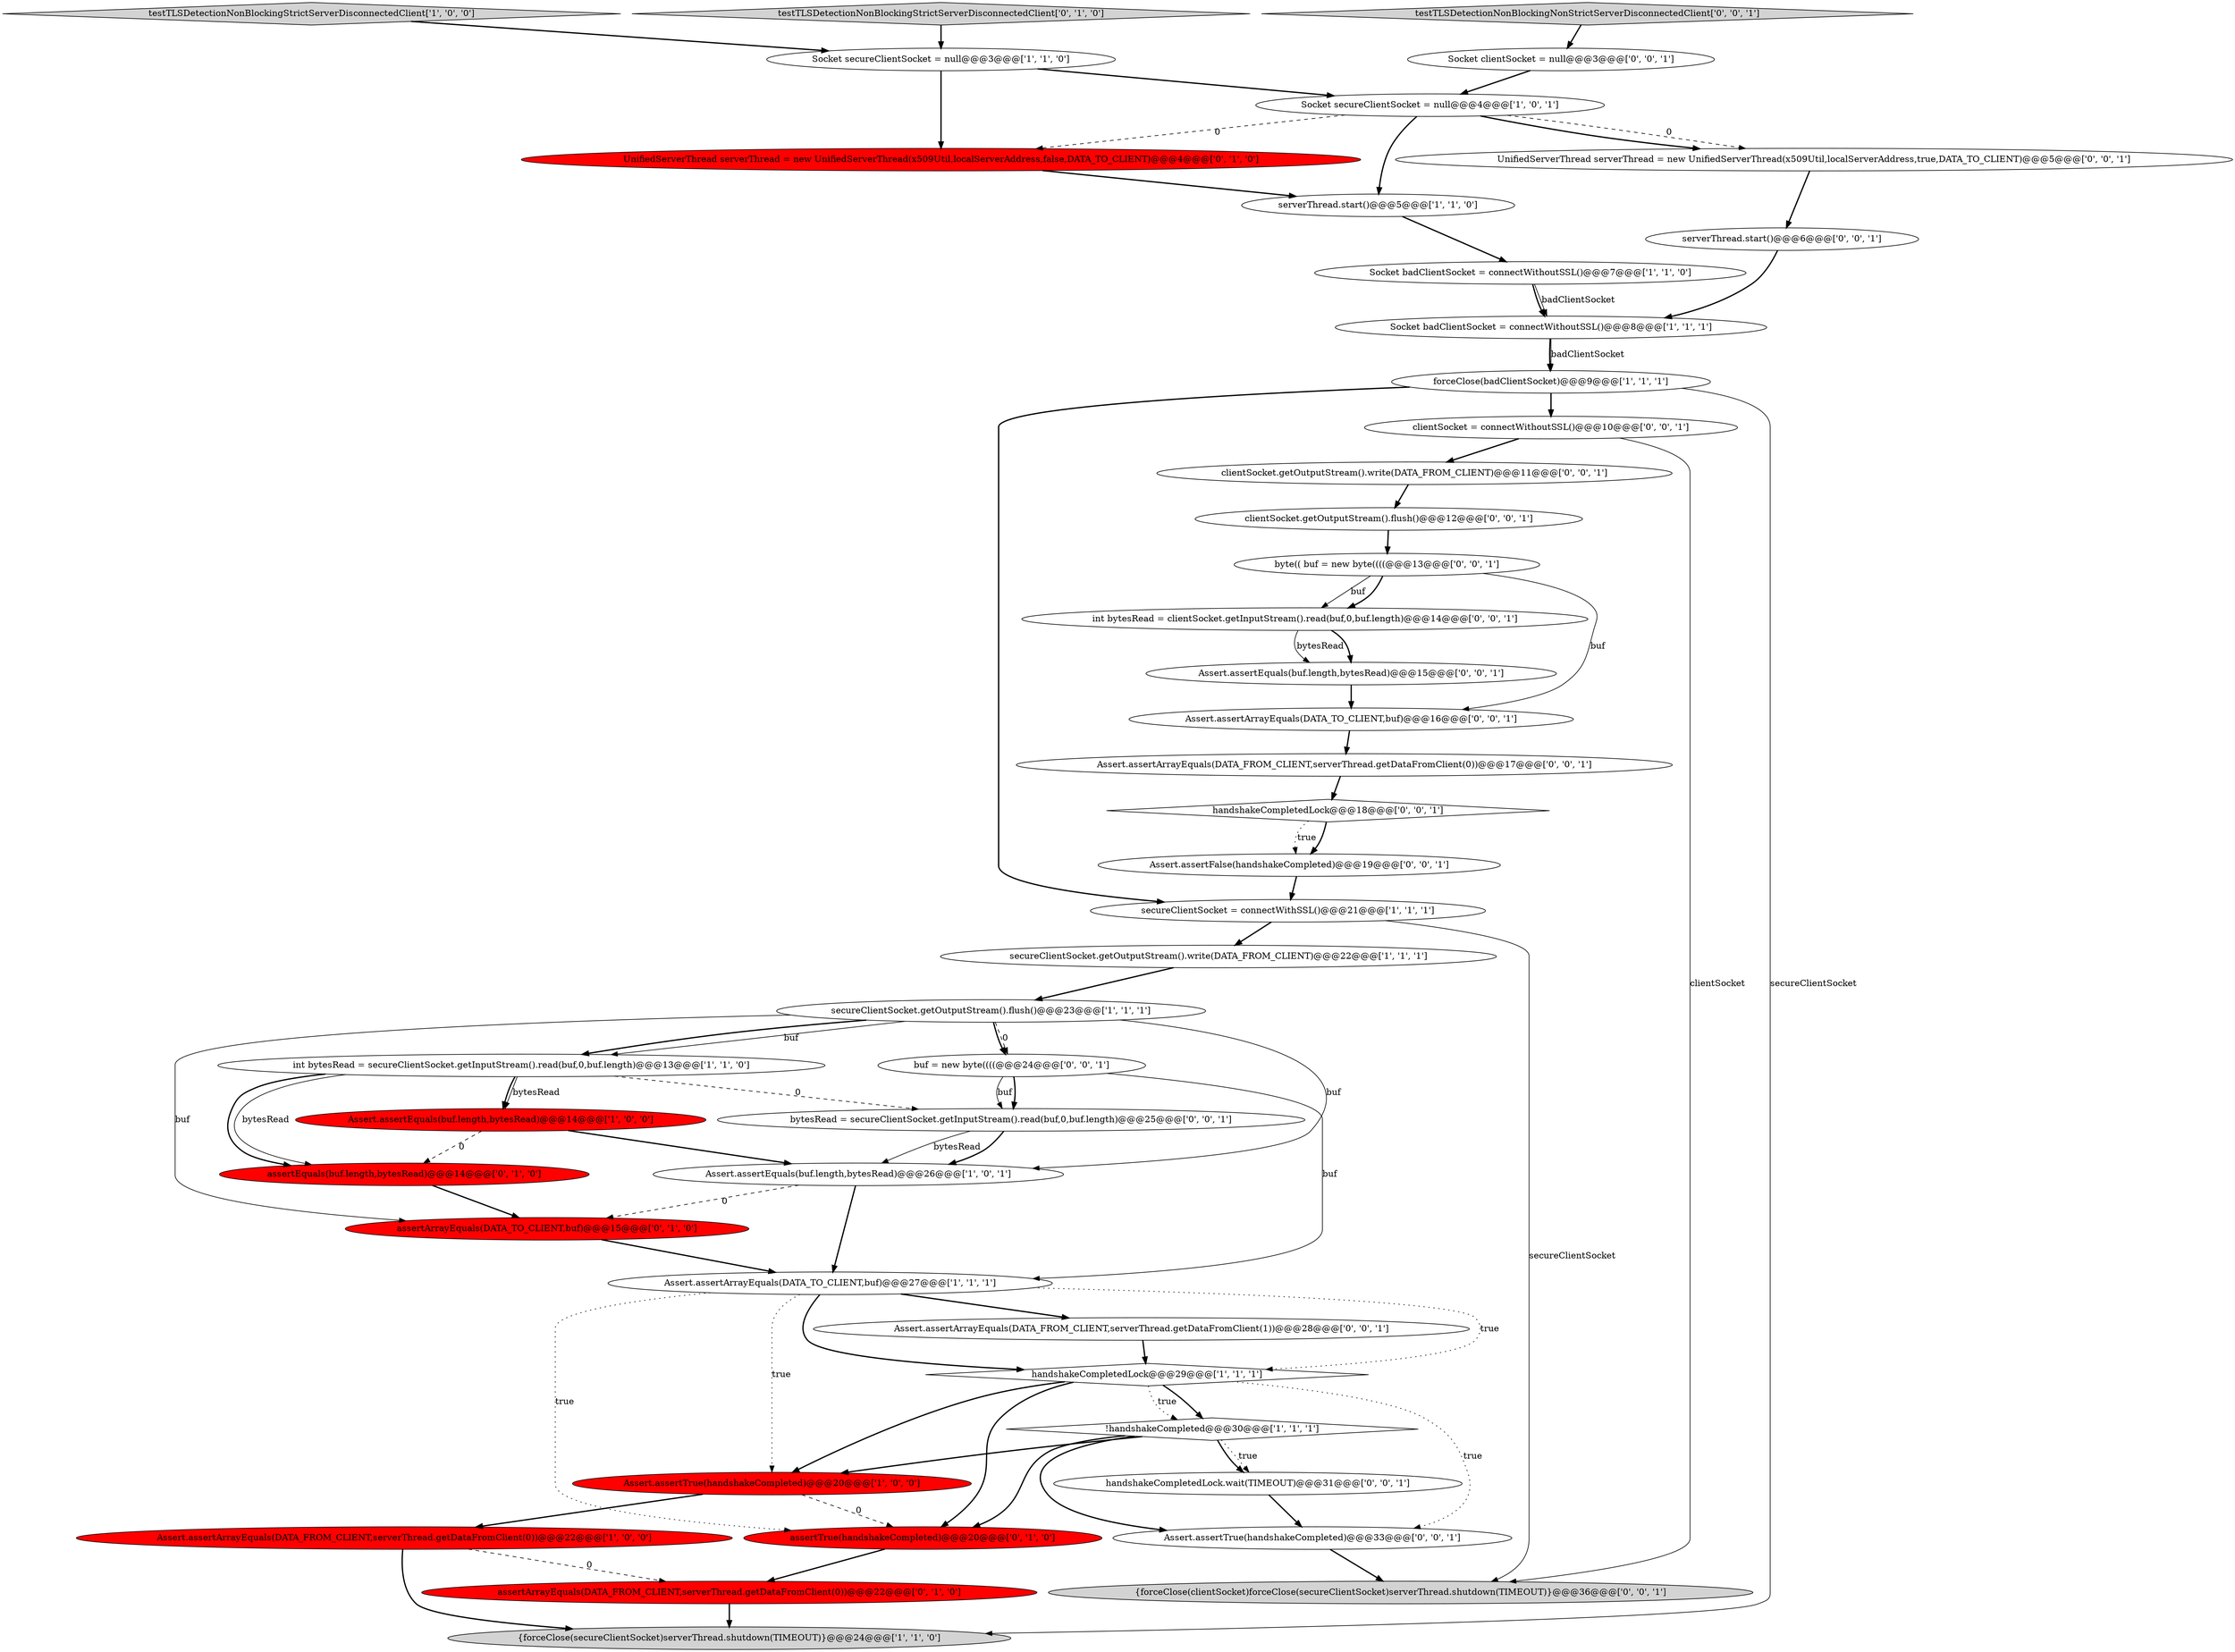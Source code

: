 digraph {
28 [style = filled, label = "bytesRead = secureClientSocket.getInputStream().read(buf,0,buf.length)@@@25@@@['0', '0', '1']", fillcolor = white, shape = ellipse image = "AAA0AAABBB3BBB"];
12 [style = filled, label = "Socket secureClientSocket = null@@@4@@@['1', '0', '1']", fillcolor = white, shape = ellipse image = "AAA0AAABBB1BBB"];
26 [style = filled, label = "Assert.assertArrayEquals(DATA_FROM_CLIENT,serverThread.getDataFromClient(1))@@@28@@@['0', '0', '1']", fillcolor = white, shape = ellipse image = "AAA0AAABBB3BBB"];
40 [style = filled, label = "int bytesRead = clientSocket.getInputStream().read(buf,0,buf.length)@@@14@@@['0', '0', '1']", fillcolor = white, shape = ellipse image = "AAA0AAABBB3BBB"];
21 [style = filled, label = "assertTrue(handshakeCompleted)@@@20@@@['0', '1', '0']", fillcolor = red, shape = ellipse image = "AAA1AAABBB2BBB"];
15 [style = filled, label = "secureClientSocket = connectWithSSL()@@@21@@@['1', '1', '1']", fillcolor = white, shape = ellipse image = "AAA0AAABBB1BBB"];
17 [style = filled, label = "Assert.assertArrayEquals(DATA_TO_CLIENT,buf)@@@27@@@['1', '1', '1']", fillcolor = white, shape = ellipse image = "AAA0AAABBB1BBB"];
31 [style = filled, label = "handshakeCompletedLock.wait(TIMEOUT)@@@31@@@['0', '0', '1']", fillcolor = white, shape = ellipse image = "AAA0AAABBB3BBB"];
19 [style = filled, label = "assertArrayEquals(DATA_FROM_CLIENT,serverThread.getDataFromClient(0))@@@22@@@['0', '1', '0']", fillcolor = red, shape = ellipse image = "AAA1AAABBB2BBB"];
5 [style = filled, label = "int bytesRead = secureClientSocket.getInputStream().read(buf,0,buf.length)@@@13@@@['1', '1', '0']", fillcolor = white, shape = ellipse image = "AAA0AAABBB1BBB"];
27 [style = filled, label = "Assert.assertArrayEquals(DATA_TO_CLIENT,buf)@@@16@@@['0', '0', '1']", fillcolor = white, shape = ellipse image = "AAA0AAABBB3BBB"];
24 [style = filled, label = "UnifiedServerThread serverThread = new UnifiedServerThread(x509Util,localServerAddress,false,DATA_TO_CLIENT)@@@4@@@['0', '1', '0']", fillcolor = red, shape = ellipse image = "AAA1AAABBB2BBB"];
4 [style = filled, label = "Assert.assertEquals(buf.length,bytesRead)@@@14@@@['1', '0', '0']", fillcolor = red, shape = ellipse image = "AAA1AAABBB1BBB"];
22 [style = filled, label = "assertArrayEquals(DATA_TO_CLIENT,buf)@@@15@@@['0', '1', '0']", fillcolor = red, shape = ellipse image = "AAA1AAABBB2BBB"];
2 [style = filled, label = "Assert.assertEquals(buf.length,bytesRead)@@@26@@@['1', '0', '1']", fillcolor = white, shape = ellipse image = "AAA0AAABBB1BBB"];
39 [style = filled, label = "{forceClose(clientSocket)forceClose(secureClientSocket)serverThread.shutdown(TIMEOUT)}@@@36@@@['0', '0', '1']", fillcolor = lightgray, shape = ellipse image = "AAA0AAABBB3BBB"];
43 [style = filled, label = "UnifiedServerThread serverThread = new UnifiedServerThread(x509Util,localServerAddress,true,DATA_TO_CLIENT)@@@5@@@['0', '0', '1']", fillcolor = white, shape = ellipse image = "AAA0AAABBB3BBB"];
13 [style = filled, label = "forceClose(badClientSocket)@@@9@@@['1', '1', '1']", fillcolor = white, shape = ellipse image = "AAA0AAABBB1BBB"];
8 [style = filled, label = "Socket badClientSocket = connectWithoutSSL()@@@7@@@['1', '1', '0']", fillcolor = white, shape = ellipse image = "AAA0AAABBB1BBB"];
44 [style = filled, label = "byte(( buf = new byte((((@@@13@@@['0', '0', '1']", fillcolor = white, shape = ellipse image = "AAA0AAABBB3BBB"];
11 [style = filled, label = "Socket badClientSocket = connectWithoutSSL()@@@8@@@['1', '1', '1']", fillcolor = white, shape = ellipse image = "AAA0AAABBB1BBB"];
20 [style = filled, label = "testTLSDetectionNonBlockingStrictServerDisconnectedClient['0', '1', '0']", fillcolor = lightgray, shape = diamond image = "AAA0AAABBB2BBB"];
23 [style = filled, label = "assertEquals(buf.length,bytesRead)@@@14@@@['0', '1', '0']", fillcolor = red, shape = ellipse image = "AAA1AAABBB2BBB"];
37 [style = filled, label = "handshakeCompletedLock@@@18@@@['0', '0', '1']", fillcolor = white, shape = diamond image = "AAA0AAABBB3BBB"];
9 [style = filled, label = "secureClientSocket.getOutputStream().write(DATA_FROM_CLIENT)@@@22@@@['1', '1', '1']", fillcolor = white, shape = ellipse image = "AAA0AAABBB1BBB"];
6 [style = filled, label = "serverThread.start()@@@5@@@['1', '1', '0']", fillcolor = white, shape = ellipse image = "AAA0AAABBB1BBB"];
25 [style = filled, label = "Assert.assertFalse(handshakeCompleted)@@@19@@@['0', '0', '1']", fillcolor = white, shape = ellipse image = "AAA0AAABBB3BBB"];
34 [style = filled, label = "Assert.assertEquals(buf.length,bytesRead)@@@15@@@['0', '0', '1']", fillcolor = white, shape = ellipse image = "AAA0AAABBB3BBB"];
32 [style = filled, label = "Socket clientSocket = null@@@3@@@['0', '0', '1']", fillcolor = white, shape = ellipse image = "AAA0AAABBB3BBB"];
18 [style = filled, label = "Socket secureClientSocket = null@@@3@@@['1', '1', '0']", fillcolor = white, shape = ellipse image = "AAA0AAABBB1BBB"];
41 [style = filled, label = "Assert.assertTrue(handshakeCompleted)@@@33@@@['0', '0', '1']", fillcolor = white, shape = ellipse image = "AAA0AAABBB3BBB"];
30 [style = filled, label = "buf = new byte((((@@@24@@@['0', '0', '1']", fillcolor = white, shape = ellipse image = "AAA0AAABBB3BBB"];
42 [style = filled, label = "serverThread.start()@@@6@@@['0', '0', '1']", fillcolor = white, shape = ellipse image = "AAA0AAABBB3BBB"];
29 [style = filled, label = "clientSocket.getOutputStream().write(DATA_FROM_CLIENT)@@@11@@@['0', '0', '1']", fillcolor = white, shape = ellipse image = "AAA0AAABBB3BBB"];
3 [style = filled, label = "!handshakeCompleted@@@30@@@['1', '1', '1']", fillcolor = white, shape = diamond image = "AAA0AAABBB1BBB"];
36 [style = filled, label = "clientSocket.getOutputStream().flush()@@@12@@@['0', '0', '1']", fillcolor = white, shape = ellipse image = "AAA0AAABBB3BBB"];
38 [style = filled, label = "Assert.assertArrayEquals(DATA_FROM_CLIENT,serverThread.getDataFromClient(0))@@@17@@@['0', '0', '1']", fillcolor = white, shape = ellipse image = "AAA0AAABBB3BBB"];
10 [style = filled, label = "testTLSDetectionNonBlockingStrictServerDisconnectedClient['1', '0', '0']", fillcolor = lightgray, shape = diamond image = "AAA0AAABBB1BBB"];
1 [style = filled, label = "Assert.assertTrue(handshakeCompleted)@@@20@@@['1', '0', '0']", fillcolor = red, shape = ellipse image = "AAA1AAABBB1BBB"];
33 [style = filled, label = "clientSocket = connectWithoutSSL()@@@10@@@['0', '0', '1']", fillcolor = white, shape = ellipse image = "AAA0AAABBB3BBB"];
14 [style = filled, label = "handshakeCompletedLock@@@29@@@['1', '1', '1']", fillcolor = white, shape = diamond image = "AAA0AAABBB1BBB"];
35 [style = filled, label = "testTLSDetectionNonBlockingNonStrictServerDisconnectedClient['0', '0', '1']", fillcolor = lightgray, shape = diamond image = "AAA0AAABBB3BBB"];
7 [style = filled, label = "{forceClose(secureClientSocket)serverThread.shutdown(TIMEOUT)}@@@24@@@['1', '1', '0']", fillcolor = lightgray, shape = ellipse image = "AAA0AAABBB1BBB"];
16 [style = filled, label = "Assert.assertArrayEquals(DATA_FROM_CLIENT,serverThread.getDataFromClient(0))@@@22@@@['1', '0', '0']", fillcolor = red, shape = ellipse image = "AAA1AAABBB1BBB"];
0 [style = filled, label = "secureClientSocket.getOutputStream().flush()@@@23@@@['1', '1', '1']", fillcolor = white, shape = ellipse image = "AAA0AAABBB1BBB"];
14->3 [style = bold, label=""];
0->30 [style = bold, label=""];
27->38 [style = bold, label=""];
32->12 [style = bold, label=""];
17->1 [style = dotted, label="true"];
16->7 [style = bold, label=""];
43->42 [style = bold, label=""];
28->2 [style = solid, label="bytesRead"];
17->14 [style = dotted, label="true"];
14->41 [style = dotted, label="true"];
12->43 [style = dashed, label="0"];
23->22 [style = bold, label=""];
30->28 [style = bold, label=""];
5->28 [style = dashed, label="0"];
17->14 [style = bold, label=""];
12->24 [style = dashed, label="0"];
11->13 [style = bold, label=""];
0->30 [style = dashed, label="0"];
14->3 [style = dotted, label="true"];
25->15 [style = bold, label=""];
40->34 [style = solid, label="bytesRead"];
8->11 [style = bold, label=""];
4->23 [style = dashed, label="0"];
2->22 [style = dashed, label="0"];
29->36 [style = bold, label=""];
5->23 [style = solid, label="bytesRead"];
21->19 [style = bold, label=""];
5->23 [style = bold, label=""];
36->44 [style = bold, label=""];
11->13 [style = solid, label="badClientSocket"];
0->22 [style = solid, label="buf"];
26->14 [style = bold, label=""];
18->12 [style = bold, label=""];
4->2 [style = bold, label=""];
40->34 [style = bold, label=""];
33->39 [style = solid, label="clientSocket"];
33->29 [style = bold, label=""];
20->18 [style = bold, label=""];
15->39 [style = solid, label="secureClientSocket"];
5->4 [style = solid, label="bytesRead"];
38->37 [style = bold, label=""];
15->9 [style = bold, label=""];
1->16 [style = bold, label=""];
31->41 [style = bold, label=""];
22->17 [style = bold, label=""];
13->15 [style = bold, label=""];
17->21 [style = dotted, label="true"];
14->21 [style = bold, label=""];
2->17 [style = bold, label=""];
10->18 [style = bold, label=""];
18->24 [style = bold, label=""];
3->1 [style = bold, label=""];
16->19 [style = dashed, label="0"];
37->25 [style = bold, label=""];
0->5 [style = solid, label="buf"];
35->32 [style = bold, label=""];
37->25 [style = dotted, label="true"];
44->40 [style = solid, label="buf"];
30->28 [style = solid, label="buf"];
42->11 [style = bold, label=""];
3->41 [style = bold, label=""];
5->4 [style = bold, label=""];
8->11 [style = solid, label="badClientSocket"];
3->21 [style = bold, label=""];
12->43 [style = bold, label=""];
0->5 [style = bold, label=""];
30->17 [style = solid, label="buf"];
0->2 [style = solid, label="buf"];
17->26 [style = bold, label=""];
9->0 [style = bold, label=""];
3->31 [style = bold, label=""];
44->27 [style = solid, label="buf"];
44->40 [style = bold, label=""];
13->7 [style = solid, label="secureClientSocket"];
1->21 [style = dashed, label="0"];
12->6 [style = bold, label=""];
14->1 [style = bold, label=""];
28->2 [style = bold, label=""];
6->8 [style = bold, label=""];
3->31 [style = dotted, label="true"];
41->39 [style = bold, label=""];
13->33 [style = bold, label=""];
24->6 [style = bold, label=""];
19->7 [style = bold, label=""];
34->27 [style = bold, label=""];
}
